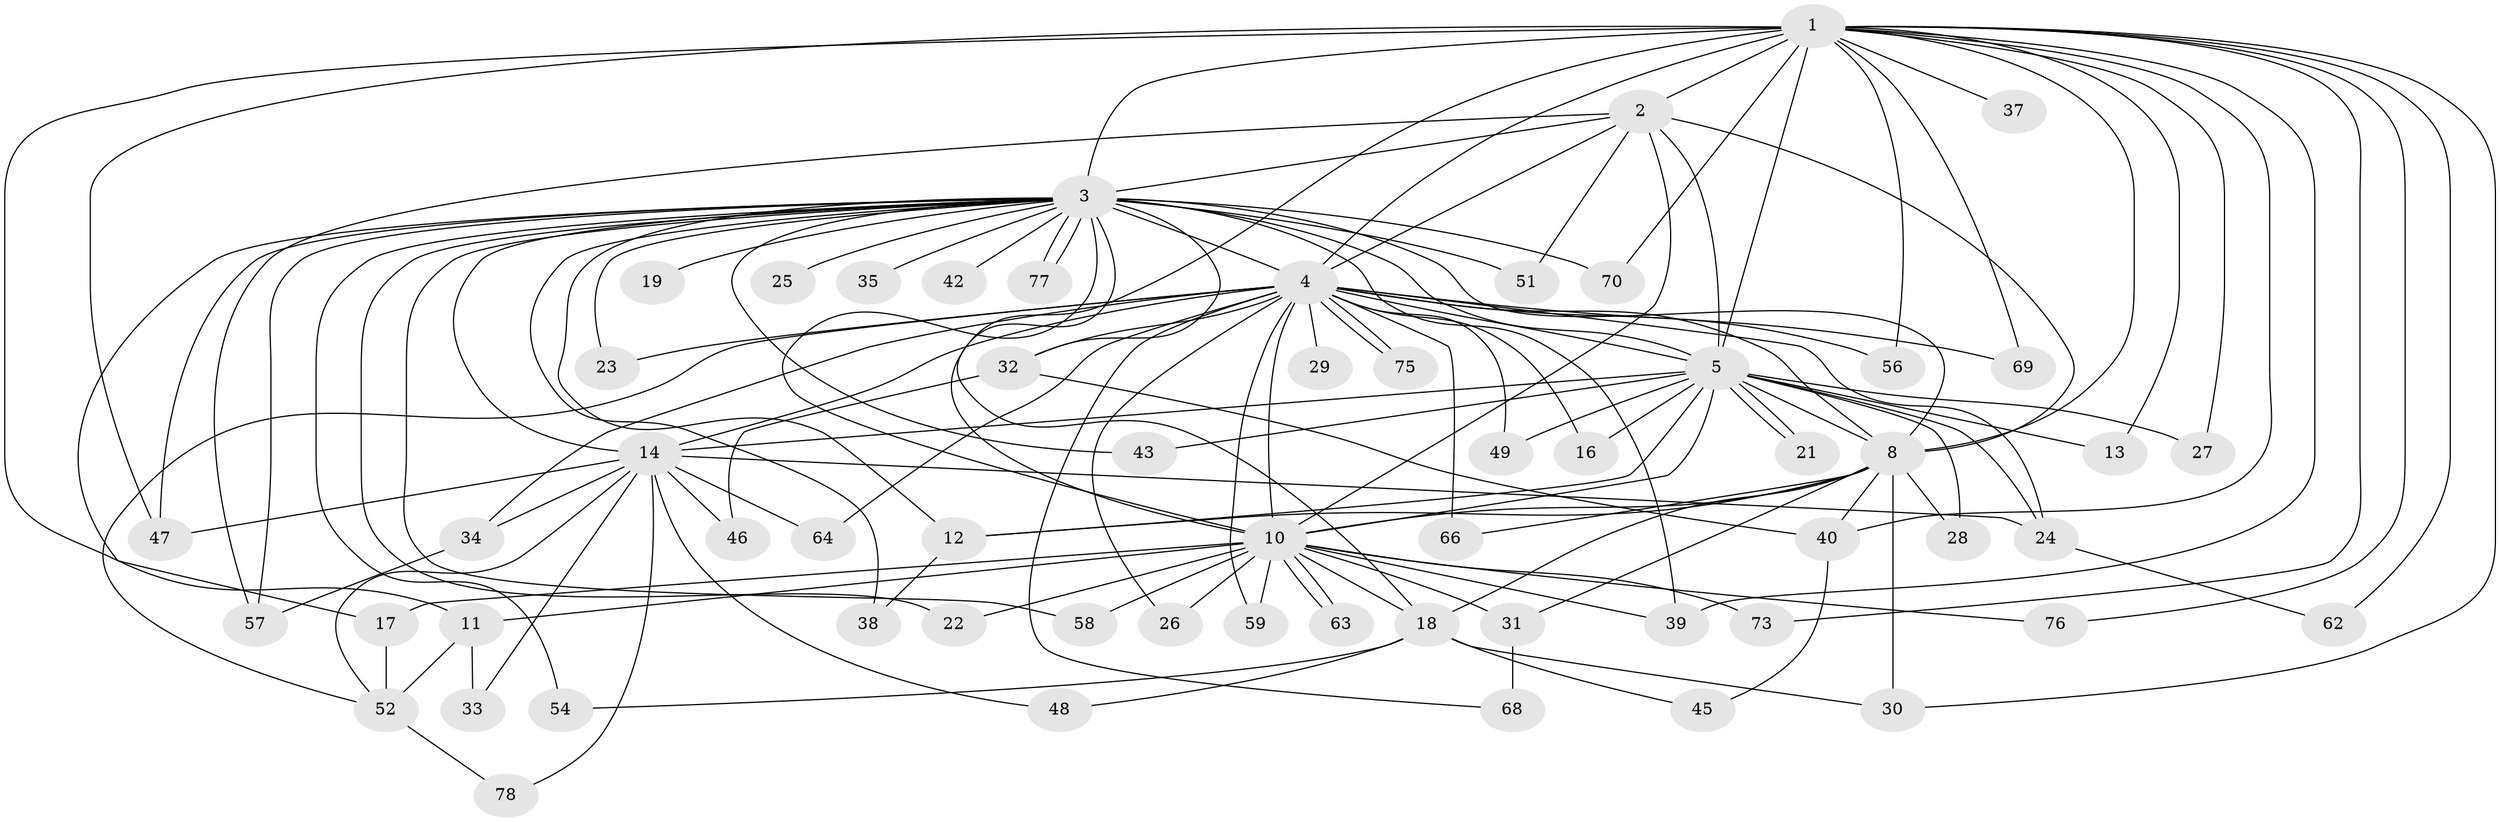 // original degree distribution, {17: 0.02564102564102564, 12: 0.01282051282051282, 22: 0.02564102564102564, 20: 0.01282051282051282, 23: 0.02564102564102564, 16: 0.02564102564102564, 4: 0.05128205128205128, 3: 0.15384615384615385, 2: 0.6153846153846154, 11: 0.01282051282051282, 5: 0.038461538461538464}
// Generated by graph-tools (version 1.1) at 2025/41/03/06/25 10:41:33]
// undirected, 60 vertices, 132 edges
graph export_dot {
graph [start="1"]
  node [color=gray90,style=filled];
  1 [super="+7"];
  2;
  3 [super="+6"];
  4 [super="+9"];
  5 [super="+65"];
  8 [super="+15"];
  10 [super="+60"];
  11 [super="+71"];
  12 [super="+20"];
  13;
  14 [super="+41"];
  16;
  17;
  18 [super="+36"];
  19;
  21;
  22;
  23;
  24 [super="+44"];
  25;
  26;
  27;
  28;
  29;
  30 [super="+72"];
  31;
  32 [super="+53"];
  33;
  34;
  35;
  37;
  38;
  39 [super="+50"];
  40 [super="+74"];
  42;
  43;
  45;
  46;
  47 [super="+61"];
  48;
  49;
  51;
  52 [super="+55"];
  54;
  56;
  57 [super="+67"];
  58;
  59;
  62;
  63;
  64;
  66;
  68;
  69;
  70;
  73;
  75;
  76;
  77;
  78;
  1 -- 2 [weight=2];
  1 -- 3 [weight=4];
  1 -- 4 [weight=4];
  1 -- 5 [weight=2];
  1 -- 8 [weight=2];
  1 -- 10 [weight=2];
  1 -- 11;
  1 -- 13;
  1 -- 47;
  1 -- 56;
  1 -- 70;
  1 -- 76;
  1 -- 37;
  1 -- 69;
  1 -- 73;
  1 -- 27;
  1 -- 62;
  1 -- 40;
  1 -- 30;
  1 -- 39;
  2 -- 3 [weight=2];
  2 -- 4 [weight=2];
  2 -- 5;
  2 -- 8;
  2 -- 10 [weight=2];
  2 -- 51;
  2 -- 57;
  3 -- 4 [weight=4];
  3 -- 5 [weight=2];
  3 -- 8 [weight=2];
  3 -- 10 [weight=2];
  3 -- 14 [weight=2];
  3 -- 25 [weight=2];
  3 -- 38;
  3 -- 42 [weight=2];
  3 -- 43;
  3 -- 47;
  3 -- 51;
  3 -- 54;
  3 -- 57;
  3 -- 77;
  3 -- 77;
  3 -- 70;
  3 -- 12;
  3 -- 17;
  3 -- 19;
  3 -- 22;
  3 -- 23;
  3 -- 32;
  3 -- 35;
  3 -- 39;
  3 -- 58;
  3 -- 18;
  4 -- 5 [weight=2];
  4 -- 8 [weight=3];
  4 -- 10 [weight=2];
  4 -- 16;
  4 -- 32 [weight=2];
  4 -- 52;
  4 -- 69;
  4 -- 75;
  4 -- 75;
  4 -- 64;
  4 -- 66;
  4 -- 68;
  4 -- 14;
  4 -- 23;
  4 -- 24;
  4 -- 26;
  4 -- 29;
  4 -- 34;
  4 -- 49;
  4 -- 56;
  4 -- 59;
  5 -- 8;
  5 -- 10;
  5 -- 12;
  5 -- 13;
  5 -- 16;
  5 -- 21;
  5 -- 21;
  5 -- 24;
  5 -- 27;
  5 -- 28;
  5 -- 43;
  5 -- 49;
  5 -- 14;
  8 -- 10;
  8 -- 18;
  8 -- 28;
  8 -- 30;
  8 -- 40;
  8 -- 66;
  8 -- 31;
  8 -- 12;
  10 -- 11;
  10 -- 17;
  10 -- 18;
  10 -- 22;
  10 -- 26;
  10 -- 31;
  10 -- 39;
  10 -- 58;
  10 -- 59;
  10 -- 63;
  10 -- 63;
  10 -- 73;
  10 -- 76;
  11 -- 33;
  11 -- 52;
  12 -- 38;
  14 -- 33;
  14 -- 34;
  14 -- 46;
  14 -- 48;
  14 -- 64;
  14 -- 78;
  14 -- 24;
  14 -- 52;
  14 -- 47;
  17 -- 52;
  18 -- 30;
  18 -- 48;
  18 -- 45;
  18 -- 54;
  24 -- 62;
  31 -- 68;
  32 -- 40;
  32 -- 46;
  34 -- 57;
  40 -- 45;
  52 -- 78;
}
